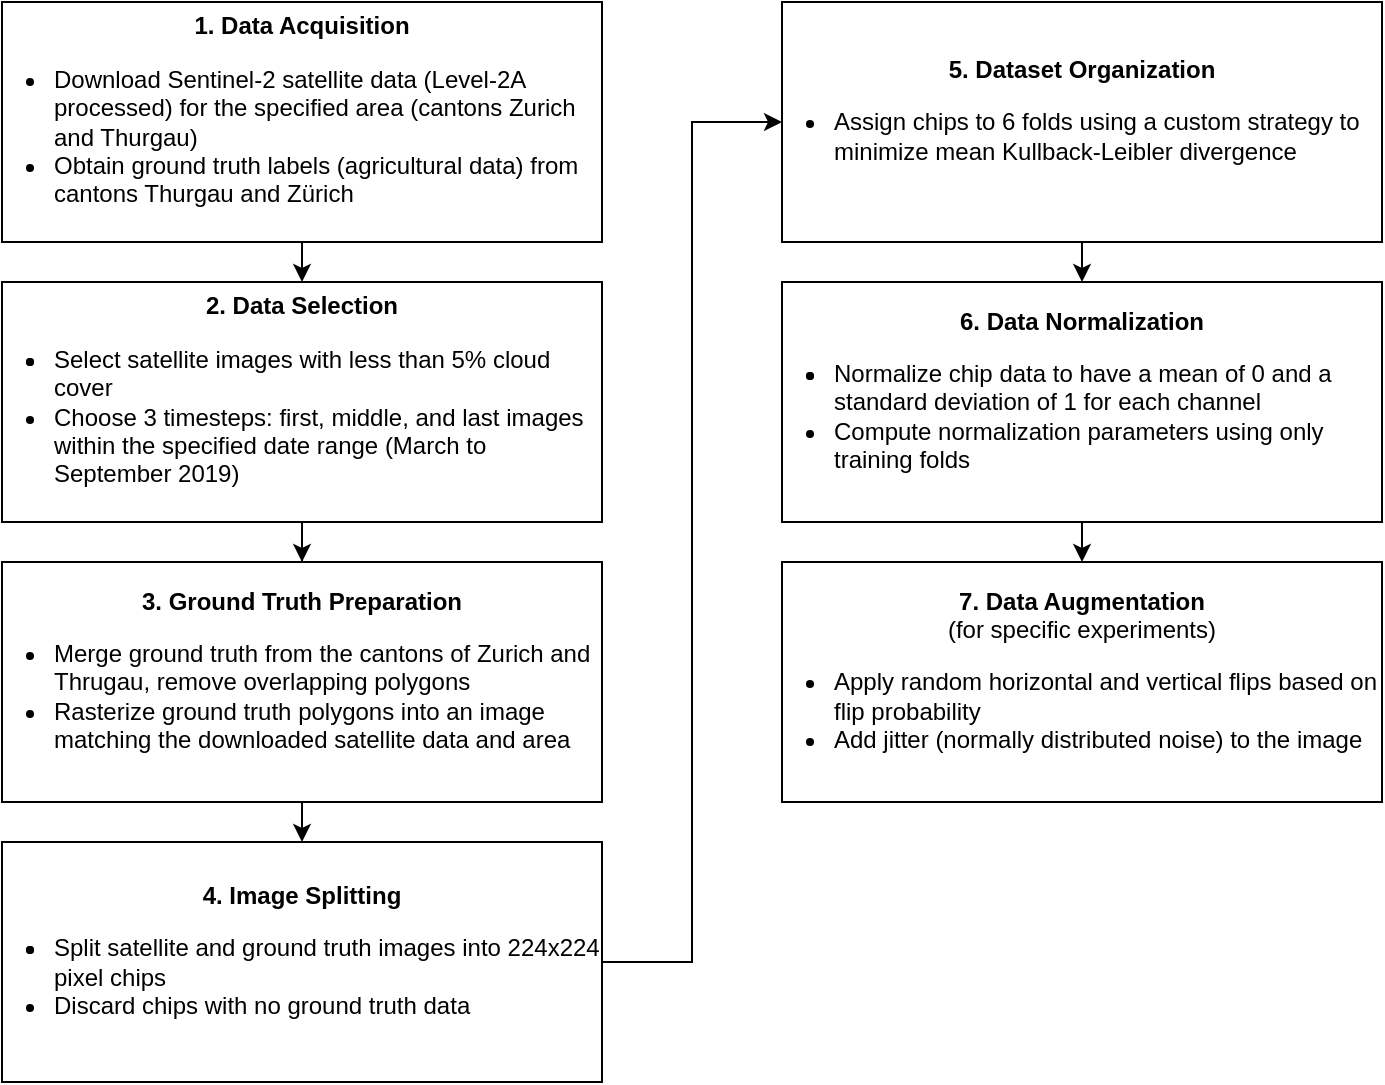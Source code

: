 <mxfile version="24.7.7">
  <diagram name="Page-1" id="IzFDyRbBiw-TGzU73c33">
    <mxGraphModel dx="2074" dy="1132" grid="1" gridSize="10" guides="1" tooltips="1" connect="1" arrows="1" fold="1" page="1" pageScale="1" pageWidth="850" pageHeight="1100" math="0" shadow="0">
      <root>
        <mxCell id="0" />
        <mxCell id="1" parent="0" />
        <mxCell id="kI_vmBCgJTJrpw7rfspl-10" value="&lt;div style=&quot;&quot;&gt;&lt;b style=&quot;background-color: initial;&quot;&gt;1. Data Acquisition&lt;/b&gt;&lt;/div&gt;&lt;div&gt;&lt;div style=&quot;text-align: left;&quot;&gt;&lt;ul style=&quot;padding-left: 25px;&quot;&gt;&lt;li&gt;&lt;span style=&quot;background-color: initial;&quot;&gt;Download Sentinel-2 satellite data (Level-2A processed) for the specified area (cantons Zurich and Thurgau)&lt;/span&gt;&lt;/li&gt;&lt;li&gt;&lt;span style=&quot;background-color: initial;&quot;&gt;Obtain ground truth labels (agricultural data) from cantons Thurgau and Zürich&lt;/span&gt;&lt;/li&gt;&lt;/ul&gt;&lt;/div&gt;&lt;/div&gt;" style="shape=process;whiteSpace=wrap;html=1;backgroundOutline=1;align=center;noLabel=0;size=0;" parent="1" vertex="1">
          <mxGeometry x="160" y="170" width="300" height="120" as="geometry" />
        </mxCell>
        <mxCell id="kI_vmBCgJTJrpw7rfspl-19" style="edgeStyle=orthogonalEdgeStyle;rounded=0;orthogonalLoop=1;jettySize=auto;html=1;exitX=0.5;exitY=1;exitDx=0;exitDy=0;" parent="1" source="kI_vmBCgJTJrpw7rfspl-12" target="kI_vmBCgJTJrpw7rfspl-13" edge="1">
          <mxGeometry relative="1" as="geometry" />
        </mxCell>
        <mxCell id="kI_vmBCgJTJrpw7rfspl-12" value="&lt;div style=&quot;&quot;&gt;&lt;div&gt;&lt;b&gt;2. Data Selection&lt;/b&gt;&lt;/div&gt;&lt;/div&gt;&lt;div&gt;&lt;div style=&quot;text-align: left;&quot;&gt;&lt;ul style=&quot;padding-left: 25px;&quot;&gt;&lt;li&gt;&lt;li&gt;Select satellite images with less than 5% cloud cover&lt;/li&gt;&lt;li&gt;Choose 3 timesteps: first, middle, and last images within the specified date range (March to September 2019)&lt;/li&gt;&lt;/li&gt;&lt;/ul&gt;&lt;/div&gt;&lt;/div&gt;" style="shape=process;whiteSpace=wrap;html=1;backgroundOutline=1;align=center;noLabel=0;size=0;" parent="1" vertex="1">
          <mxGeometry x="160" y="310" width="300" height="120" as="geometry" />
        </mxCell>
        <mxCell id="kI_vmBCgJTJrpw7rfspl-20" style="edgeStyle=orthogonalEdgeStyle;rounded=0;orthogonalLoop=1;jettySize=auto;html=1;exitX=0.5;exitY=1;exitDx=0;exitDy=0;entryX=0.5;entryY=0;entryDx=0;entryDy=0;" parent="1" source="kI_vmBCgJTJrpw7rfspl-13" target="kI_vmBCgJTJrpw7rfspl-14" edge="1">
          <mxGeometry relative="1" as="geometry" />
        </mxCell>
        <mxCell id="kI_vmBCgJTJrpw7rfspl-13" value="&lt;div style=&quot;&quot;&gt;&lt;div&gt;&lt;b&gt;3.&amp;nbsp;&lt;/b&gt;&lt;span style=&quot;background-color: initial;&quot;&gt;&lt;b&gt;Ground Truth Preparation&lt;/b&gt;&lt;/span&gt;&lt;/div&gt;&lt;/div&gt;&lt;div&gt;&lt;div style=&quot;text-align: left;&quot;&gt;&lt;ul style=&quot;padding-left: 25px;&quot;&gt;&lt;li&gt;&lt;span style=&quot;background-color: initial;&quot;&gt;Merge ground truth from the cantons of Zurich and Thrugau, remove overlapping polygons&lt;/span&gt;&lt;br&gt;&lt;/li&gt;&lt;li&gt;&lt;span style=&quot;background-color: initial;&quot;&gt;Rasterize ground truth polygons into an image matching the downloaded satellite data and area&lt;/span&gt;&lt;br&gt;&lt;/li&gt;&lt;/ul&gt;&lt;/div&gt;&lt;/div&gt;" style="shape=process;whiteSpace=wrap;html=1;backgroundOutline=1;align=center;noLabel=0;size=0;" parent="1" vertex="1">
          <mxGeometry x="160" y="450" width="300" height="120" as="geometry" />
        </mxCell>
        <mxCell id="kI_vmBCgJTJrpw7rfspl-21" style="edgeStyle=orthogonalEdgeStyle;rounded=0;orthogonalLoop=1;jettySize=auto;html=1;exitX=1;exitY=0.5;exitDx=0;exitDy=0;entryX=0;entryY=0.5;entryDx=0;entryDy=0;" parent="1" source="kI_vmBCgJTJrpw7rfspl-14" target="kI_vmBCgJTJrpw7rfspl-15" edge="1">
          <mxGeometry relative="1" as="geometry" />
        </mxCell>
        <mxCell id="kI_vmBCgJTJrpw7rfspl-14" value="&lt;div style=&quot;&quot;&gt;&lt;div&gt;&lt;b&gt;4.&amp;nbsp;&lt;/b&gt;&lt;span style=&quot;background-color: initial;&quot;&gt;&lt;b&gt;Image Splitting&lt;/b&gt;&lt;/span&gt;&lt;/div&gt;&lt;/div&gt;&lt;div&gt;&lt;div style=&quot;text-align: left;&quot;&gt;&lt;ul style=&quot;padding-left: 25px;&quot;&gt;&lt;li&gt;&lt;li&gt;Split satellite and ground truth images into 224x224 pixel chips&lt;/li&gt;&lt;li&gt;Discard chips with no ground truth data&lt;/li&gt;&lt;/li&gt;&lt;/ul&gt;&lt;/div&gt;&lt;/div&gt;" style="shape=process;whiteSpace=wrap;html=1;backgroundOutline=1;align=center;noLabel=0;size=0;" parent="1" vertex="1">
          <mxGeometry x="160" y="590" width="300" height="120" as="geometry" />
        </mxCell>
        <mxCell id="kI_vmBCgJTJrpw7rfspl-22" style="edgeStyle=orthogonalEdgeStyle;rounded=0;orthogonalLoop=1;jettySize=auto;html=1;exitX=0.5;exitY=1;exitDx=0;exitDy=0;entryX=0.5;entryY=0;entryDx=0;entryDy=0;" parent="1" source="kI_vmBCgJTJrpw7rfspl-15" target="kI_vmBCgJTJrpw7rfspl-16" edge="1">
          <mxGeometry relative="1" as="geometry" />
        </mxCell>
        <mxCell id="kI_vmBCgJTJrpw7rfspl-15" value="&lt;div style=&quot;&quot;&gt;&lt;div&gt;&lt;b&gt;5.&amp;nbsp;&lt;/b&gt;&lt;span style=&quot;background-color: initial;&quot;&gt;&lt;b&gt;Dataset Organization&lt;/b&gt;&lt;/span&gt;&lt;/div&gt;&lt;/div&gt;&lt;div&gt;&lt;div style=&quot;text-align: left;&quot;&gt;&lt;ul style=&quot;padding-left: 25px;&quot;&gt;&lt;li&gt;&lt;span style=&quot;background-color: initial;&quot;&gt;Assign chips to 6 folds using a custom strategy to minimize mean Kullback-Leibler divergence&lt;/span&gt;&lt;br&gt;&lt;/li&gt;&lt;/ul&gt;&lt;/div&gt;&lt;/div&gt;" style="shape=process;whiteSpace=wrap;html=1;backgroundOutline=1;align=center;noLabel=0;size=0;" parent="1" vertex="1">
          <mxGeometry x="550" y="170" width="300" height="120" as="geometry" />
        </mxCell>
        <mxCell id="kI_vmBCgJTJrpw7rfspl-23" style="edgeStyle=orthogonalEdgeStyle;rounded=0;orthogonalLoop=1;jettySize=auto;html=1;exitX=0.5;exitY=1;exitDx=0;exitDy=0;entryX=0.5;entryY=0;entryDx=0;entryDy=0;" parent="1" source="kI_vmBCgJTJrpw7rfspl-16" target="kI_vmBCgJTJrpw7rfspl-17" edge="1">
          <mxGeometry relative="1" as="geometry" />
        </mxCell>
        <mxCell id="kI_vmBCgJTJrpw7rfspl-16" value="&lt;div style=&quot;&quot;&gt;&lt;div&gt;&lt;b&gt;6.&amp;nbsp;&lt;/b&gt;&lt;span style=&quot;background-color: initial;&quot;&gt;&lt;b&gt;Data Normalization&lt;/b&gt;&lt;/span&gt;&lt;/div&gt;&lt;/div&gt;&lt;div&gt;&lt;div style=&quot;text-align: left;&quot;&gt;&lt;ul style=&quot;padding-left: 25px;&quot;&gt;&lt;li&gt;&lt;li&gt;Normalize chip data to have a mean of 0 and a standard deviation of 1 for each channel&lt;/li&gt;&lt;li&gt;Compute normalization parameters using only training folds&lt;/li&gt;&lt;/li&gt;&lt;/ul&gt;&lt;/div&gt;&lt;/div&gt;" style="shape=process;whiteSpace=wrap;html=1;backgroundOutline=1;align=center;noLabel=0;size=0;" parent="1" vertex="1">
          <mxGeometry x="550" y="310" width="300" height="120" as="geometry" />
        </mxCell>
        <mxCell id="kI_vmBCgJTJrpw7rfspl-17" value="&lt;div style=&quot;&quot;&gt;&lt;div&gt;&lt;b&gt;7.&amp;nbsp;&lt;/b&gt;&lt;span style=&quot;background-color: initial;&quot;&gt;&lt;b&gt;Data Augmentation&lt;/b&gt;&lt;/span&gt;&lt;/div&gt;&lt;div&gt;&lt;span style=&quot;background-color: initial;&quot;&gt;(for specific experiments)&lt;/span&gt;&lt;/div&gt;&lt;/div&gt;&lt;div&gt;&lt;div style=&quot;text-align: left;&quot;&gt;&lt;ul style=&quot;padding-left: 25px;&quot;&gt;&lt;li&gt;Apply random horizontal and vertical flips based on flip probability&lt;/li&gt;&lt;li&gt;Add jitter (normally distributed noise) to the image&lt;/li&gt;&lt;/ul&gt;&lt;/div&gt;&lt;/div&gt;" style="shape=process;whiteSpace=wrap;html=1;backgroundOutline=1;align=center;noLabel=0;size=0;" parent="1" vertex="1">
          <mxGeometry x="550" y="450" width="300" height="120" as="geometry" />
        </mxCell>
        <mxCell id="kI_vmBCgJTJrpw7rfspl-18" value="" style="endArrow=classic;html=1;rounded=0;exitX=0.5;exitY=1;exitDx=0;exitDy=0;" parent="1" source="kI_vmBCgJTJrpw7rfspl-10" target="kI_vmBCgJTJrpw7rfspl-12" edge="1">
          <mxGeometry width="50" height="50" relative="1" as="geometry">
            <mxPoint x="490" y="540" as="sourcePoint" />
            <mxPoint x="540" y="490" as="targetPoint" />
          </mxGeometry>
        </mxCell>
      </root>
    </mxGraphModel>
  </diagram>
</mxfile>
